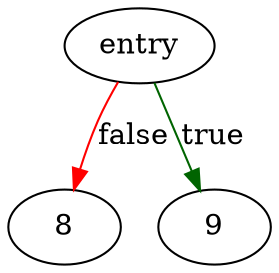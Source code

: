 digraph "gen_tempname" {
	// Node definitions.
	4 [label=entry];
	8;
	9;

	// Edge definitions.
	4 -> 8 [
		color=red
		label=false
	];
	4 -> 9 [
		color=darkgreen
		label=true
	];
}